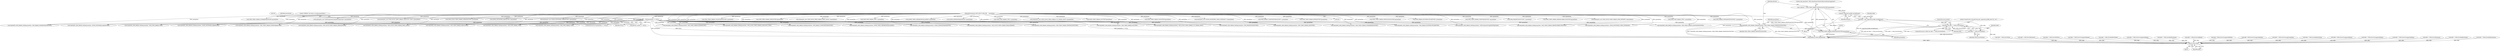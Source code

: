 digraph "0_Android_560ccdb509a7b86186fac0fce1b25bd9a3e6a6e8_5@pointer" {
"1000548" [label="(Call,* pParam = (OMX_VIDEO_PARAM_PROFILELEVELTYPE*)paramData)"];
"1000550" [label="(Call,(OMX_VIDEO_PARAM_PROFILELEVELTYPE*)paramData)"];
"1000544" [label="(Call,VALIDATE_OMX_PARAM_DATA(paramData, OMX_VIDEO_PARAM_PROFILELEVELTYPE))"];
"1000138" [label="(Call,paramData == NULL)"];
"1000109" [label="(MethodParameterIn,OMX_INOUT OMX_PTR     paramData)"];
"1000557" [label="(Call,get_supported_profile_level(pParam))"];
"1000555" [label="(Call,eRet = get_supported_profile_level(pParam))"];
"1000560" [label="(Call,eRet && eRet != OMX_ErrorNoMore)"];
"1001442" [label="(Return,return eRet;)"];
"1000562" [label="(Call,eRet != OMX_ErrorNoMore)"];
"1000586" [label="(Call,(OMX_VIDEO_PARAM_PROFILELEVELTYPE*)paramData)"];
"1000714" [label="(Call,(OMX_PARAM_BUFFERSUPPLIERTYPE*) paramData)"];
"1000139" [label="(Identifier,paramData)"];
"1000115" [label="(Call,eRet = OMX_ErrorNone)"];
"1001285" [label="(Call,eRet = OMX_ErrorHardware)"];
"1001442" [label="(Return,return eRet;)"];
"1000708" [label="(Call,VALIDATE_OMX_PARAM_DATA(paramData, OMX_PARAM_BUFFERSUPPLIERTYPE))"];
"1000325" [label="(Call,(OMX_VIDEO_PARAM_PORTFORMATTYPE *)paramData)"];
"1000694" [label="(Call,(OMX_PRIORITYMGMTTYPE *) paramData)"];
"1000806" [label="(Call,(OMX_VIDEO_PARAM_ERRORCORRECTIONTYPE*)paramData)"];
"1001388" [label="(Call,reinterpret_cast<OMX_QCOM_VIDEO_PARAM_PEAK_BITRATE*>(paramData))"];
"1000549" [label="(Identifier,pParam)"];
"1000556" [label="(Identifier,eRet)"];
"1000564" [label="(Identifier,OMX_ErrorNoMore)"];
"1000557" [label="(Call,get_supported_profile_level(pParam))"];
"1000357" [label="(Call,eRet = OMX_ErrorNoMore)"];
"1001009" [label="(Call,eRet = OMX_ErrorUnsupportedIndex)"];
"1000293" [label="(Call,eRet = OMX_ErrorBadPortIndex)"];
"1001185" [label="(Call,eRet = OMX_ErrorUnsupportedIndex)"];
"1000546" [label="(Identifier,OMX_VIDEO_PARAM_PROFILELEVELTYPE)"];
"1000867" [label="(Call,VALIDATE_OMX_PARAM_DATA(paramData, OMXComponentCapabilityFlagsType))"];
"1000800" [label="(Call,VALIDATE_OMX_PARAM_DATA(paramData, OMX_VIDEO_PARAM_ERRORCORRECTIONTYPE))"];
"1000626" [label="(Call,(OMX_PORT_PARAM_TYPE *) paramData)"];
"1001416" [label="(Call,VALIDATE_OMX_PARAM_DATA(paramData, QOMX_EXTNINDEX_VIDEO_INITIALQP))"];
"1000402" [label="(Call,eRet = OMX_ErrorBadPortIndex)"];
"1000159" [label="(Call,(OMX_PARAM_PORTDEFINITIONTYPE *) paramData)"];
"1000760" [label="(Call,VALIDATE_OMX_PARAM_DATA(paramData, OMX_VIDEO_PARAM_QUANTIZATIONTYPE))"];
"1000545" [label="(Identifier,paramData)"];
"1001121" [label="(Call,eRet = OMX_ErrorUndefined)"];
"1000841" [label="(Call,(OMX_VIDEO_PARAM_INTRAREFRESHTYPE*)paramData)"];
"1000649" [label="(Call,VALIDATE_OMX_PARAM_DATA(paramData, OMX_PARAM_COMPONENTROLETYPE))"];
"1000643" [label="(Call,eRet =OMX_ErrorUnsupportedIndex)"];
"1001291" [label="(Call,VALIDATE_OMX_PARAM_DATA(paramData, QOMX_VIDEO_HIERARCHICALLAYERS))"];
"1000560" [label="(Call,eRet && eRet != OMX_ErrorNoMore)"];
"1000926" [label="(Call,VALIDATE_OMX_PARAM_DATA(paramData, QOMX_INDEXEXTRADATATYPE))"];
"1000110" [label="(Block,)"];
"1001443" [label="(Identifier,eRet)"];
"1000873" [label="(Call,reinterpret_cast<OMXComponentCapabilityFlagsType*>(paramData))"];
"1000580" [label="(Call,VALIDATE_OMX_PARAM_DATA(paramData, OMX_VIDEO_PARAM_PROFILELEVELTYPE))"];
"1001142" [label="(Call,reinterpret_cast<OMX_QCOM_VIDEO_PARAM_LTRCOUNT_TYPE*>(paramData))"];
"1000153" [label="(Call,VALIDATE_OMX_PARAM_DATA(paramData, OMX_PARAM_PORTDEFINITIONTYPE))"];
"1000786" [label="(Call,(OMX_QCOM_VIDEO_PARAM_QPRANGETYPE*) paramData)"];
"1001071" [label="(Call,(QOMX_EXTNINDEX_RANGETYPE *)paramData)"];
"1001063" [label="(Call,VALIDATE_OMX_PARAM_DATA(paramData, QOMX_EXTNINDEX_RANGETYPE))"];
"1000559" [label="(ControlStructure,if (eRet && eRet != OMX_ErrorNoMore))"];
"1001438" [label="(Call,eRet =OMX_ErrorUnsupportedIndex)"];
"1001162" [label="(Call,reinterpret_cast<QOMX_EXTNINDEX_PARAMTYPE*>(paramData))"];
"1000620" [label="(Call,VALIDATE_OMX_PARAM_DATA(paramData, OMX_PORT_PARAM_TYPE))"];
"1000109" [label="(MethodParameterIn,OMX_INOUT OMX_PTR     paramData)"];
"1000577" [label="(ControlStructure,break;)"];
"1000561" [label="(Identifier,eRet)"];
"1000563" [label="(Identifier,eRet)"];
"1000137" [label="(ControlStructure,if (paramData == NULL))"];
"1001154" [label="(Call,VALIDATE_OMX_PARAM_DATA(paramData, QOMX_EXTNINDEX_PARAMTYPE))"];
"1001128" [label="(Call,eRet = OMX_ErrorUnsupportedIndex)"];
"1000319" [label="(Call,VALIDATE_OMX_PARAM_DATA(paramData, OMX_VIDEO_PARAM_PORTFORMATTYPE))"];
"1000780" [label="(Call,VALIDATE_OMX_PARAM_DATA(paramData, OMX_QCOM_VIDEO_PARAM_QPRANGETYPE))"];
"1000552" [label="(Identifier,paramData)"];
"1000555" [label="(Call,eRet = get_supported_profile_level(pParam))"];
"1000548" [label="(Call,* pParam = (OMX_VIDEO_PARAM_PROFILELEVELTYPE*)paramData)"];
"1001311" [label="(Call,VALIDATE_OMX_PARAM_DATA(paramData, OMX_QCOM_VIDEO_PARAM_PERF_LEVEL))"];
"1000558" [label="(Identifier,pParam)"];
"1000444" [label="(Call,VALIDATE_OMX_PARAM_DATA(paramData, OMX_VIDEO_PARAM_MPEG4TYPE))"];
"1000600" [label="(Call,VALIDATE_OMX_PARAM_DATA(paramData, OMX_PORT_PARAM_TYPE))"];
"1000299" [label="(Call,VALIDATE_OMX_PARAM_DATA(paramData, OMX_PORT_PARAM_TYPE))"];
"1000766" [label="(Call,(OMX_VIDEO_PARAM_QUANTIZATIONTYPE*) paramData)"];
"1000408" [label="(Call,VALIDATE_OMX_PARAM_DATA(paramData, OMX_VIDEO_PARAM_BITRATETYPE))"];
"1000140" [label="(Identifier,NULL)"];
"1000543" [label="(Block,)"];
"1000450" [label="(Call,(OMX_VIDEO_PARAM_MPEG4TYPE*)paramData)"];
"1001318" [label="(Call,reinterpret_cast<OMX_QCOM_VIDEO_PARAM_PERF_LEVEL*>(paramData))"];
"1001134" [label="(Call,VALIDATE_OMX_PARAM_DATA(paramData, OMX_QCOM_VIDEO_PARAM_LTRCOUNT_TYPE))"];
"1001166" [label="(Call,pParam->pData == NULL)"];
"1000438" [label="(Call,eRet = OMX_ErrorBadPortIndex)"];
"1000971" [label="(Call,eRet =OMX_ErrorUnsupportedIndex)"];
"1000550" [label="(Call,(OMX_VIDEO_PARAM_PROFILELEVELTYPE*)paramData)"];
"1000544" [label="(Call,VALIDATE_OMX_PARAM_DATA(paramData, OMX_VIDEO_PARAM_PROFILELEVELTYPE))"];
"1000305" [label="(Call,(OMX_PORT_PARAM_TYPE *) paramData)"];
"1000138" [label="(Call,paramData == NULL)"];
"1001047" [label="(Call,eRet = OMX_ErrorUnsupportedIndex)"];
"1001057" [label="(Call,eRet = OMX_ErrorUnsupportedIndex)"];
"1000566" [label="(Literal,\"Invalid entry returned from get_supported_profile_level %u, %u\")"];
"1001444" [label="(MethodReturn,OMX_ERRORTYPE)"];
"1001381" [label="(Call,VALIDATE_OMX_PARAM_DATA(paramData, OMX_QCOM_VIDEO_PARAM_PEAK_BITRATE))"];
"1001297" [label="(Call,(QOMX_VIDEO_HIERARCHICALLAYERS*) paramData)"];
"1000934" [label="(Call,(QOMX_INDEXEXTRADATATYPE *)paramData)"];
"1000484" [label="(Call,VALIDATE_OMX_PARAM_DATA(paramData, OMX_VIDEO_PARAM_AVCTYPE))"];
"1000606" [label="(Call,(OMX_PORT_PARAM_TYPE *) paramData)"];
"1001353" [label="(Call,reinterpret_cast<OMX_QCOM_VIDEO_PARAM_VUI_TIMING_INFO*>(paramData))"];
"1000554" [label="(Literal,\"get_parameter: OMX_IndexParamVideoProfileLevelQuerySupported\")"];
"1000490" [label="(Call,(OMX_VIDEO_PARAM_AVCTYPE*)paramData)"];
"1001265" [label="(Call,eRet = OMX_ErrorHardware)"];
"1001346" [label="(Call,VALIDATE_OMX_PARAM_DATA(paramData, OMX_QCOM_VIDEO_PARAM_VUI_TIMING_INFO))"];
"1000562" [label="(Call,eRet != OMX_ErrorNoMore)"];
"1000688" [label="(Call,VALIDATE_OMX_PARAM_DATA(paramData, OMX_PRIORITYMGMTTYPE))"];
"1000470" [label="(Call,(OMX_VIDEO_PARAM_H263TYPE*)paramData)"];
"1000464" [label="(Call,VALIDATE_OMX_PARAM_DATA(paramData, OMX_VIDEO_PARAM_H263TYPE))"];
"1001422" [label="(Call,reinterpret_cast<QOMX_EXTNINDEX_VIDEO_INITIALQP *>(paramData))"];
"1000143" [label="(Literal,\"ERROR: Get Param in Invalid paramData\")"];
"1000754" [label="(Call,eRet = OMX_ErrorBadPortIndex)"];
"1001174" [label="(Call,eRet = OMX_ErrorBadParameter)"];
"1000835" [label="(Call,VALIDATE_OMX_PARAM_DATA(paramData, OMX_VIDEO_PARAM_INTRAREFRESHTYPE))"];
"1000655" [label="(Call,(OMX_PARAM_COMPONENTROLETYPE *) paramData)"];
"1000414" [label="(Call,(OMX_VIDEO_PARAM_BITRATETYPE*)paramData)"];
"1000548" -> "1000543"  [label="AST: "];
"1000548" -> "1000550"  [label="CFG: "];
"1000549" -> "1000548"  [label="AST: "];
"1000550" -> "1000548"  [label="AST: "];
"1000554" -> "1000548"  [label="CFG: "];
"1000548" -> "1001444"  [label="DDG: (OMX_VIDEO_PARAM_PROFILELEVELTYPE*)paramData"];
"1000550" -> "1000548"  [label="DDG: paramData"];
"1000548" -> "1000557"  [label="DDG: pParam"];
"1000550" -> "1000552"  [label="CFG: "];
"1000551" -> "1000550"  [label="AST: "];
"1000552" -> "1000550"  [label="AST: "];
"1000550" -> "1001444"  [label="DDG: paramData"];
"1000544" -> "1000550"  [label="DDG: paramData"];
"1000109" -> "1000550"  [label="DDG: paramData"];
"1000544" -> "1000543"  [label="AST: "];
"1000544" -> "1000546"  [label="CFG: "];
"1000545" -> "1000544"  [label="AST: "];
"1000546" -> "1000544"  [label="AST: "];
"1000549" -> "1000544"  [label="CFG: "];
"1000544" -> "1001444"  [label="DDG: OMX_VIDEO_PARAM_PROFILELEVELTYPE"];
"1000544" -> "1001444"  [label="DDG: VALIDATE_OMX_PARAM_DATA(paramData, OMX_VIDEO_PARAM_PROFILELEVELTYPE)"];
"1000138" -> "1000544"  [label="DDG: paramData"];
"1000109" -> "1000544"  [label="DDG: paramData"];
"1000138" -> "1000137"  [label="AST: "];
"1000138" -> "1000140"  [label="CFG: "];
"1000139" -> "1000138"  [label="AST: "];
"1000140" -> "1000138"  [label="AST: "];
"1000143" -> "1000138"  [label="CFG: "];
"1000148" -> "1000138"  [label="CFG: "];
"1000138" -> "1001444"  [label="DDG: paramData"];
"1000138" -> "1001444"  [label="DDG: NULL"];
"1000138" -> "1001444"  [label="DDG: paramData == NULL"];
"1000109" -> "1000138"  [label="DDG: paramData"];
"1000138" -> "1000153"  [label="DDG: paramData"];
"1000138" -> "1000299"  [label="DDG: paramData"];
"1000138" -> "1000319"  [label="DDG: paramData"];
"1000138" -> "1000408"  [label="DDG: paramData"];
"1000138" -> "1000444"  [label="DDG: paramData"];
"1000138" -> "1000464"  [label="DDG: paramData"];
"1000138" -> "1000484"  [label="DDG: paramData"];
"1000138" -> "1000580"  [label="DDG: paramData"];
"1000138" -> "1000600"  [label="DDG: paramData"];
"1000138" -> "1000620"  [label="DDG: paramData"];
"1000138" -> "1000649"  [label="DDG: paramData"];
"1000138" -> "1000688"  [label="DDG: paramData"];
"1000138" -> "1000708"  [label="DDG: paramData"];
"1000138" -> "1000760"  [label="DDG: paramData"];
"1000138" -> "1000780"  [label="DDG: paramData"];
"1000138" -> "1000800"  [label="DDG: paramData"];
"1000138" -> "1000835"  [label="DDG: paramData"];
"1000138" -> "1000867"  [label="DDG: paramData"];
"1000138" -> "1000926"  [label="DDG: paramData"];
"1000138" -> "1001063"  [label="DDG: paramData"];
"1000138" -> "1001134"  [label="DDG: paramData"];
"1000138" -> "1001154"  [label="DDG: paramData"];
"1000138" -> "1001166"  [label="DDG: NULL"];
"1000138" -> "1001291"  [label="DDG: paramData"];
"1000138" -> "1001311"  [label="DDG: paramData"];
"1000138" -> "1001346"  [label="DDG: paramData"];
"1000138" -> "1001381"  [label="DDG: paramData"];
"1000138" -> "1001416"  [label="DDG: paramData"];
"1000109" -> "1000106"  [label="AST: "];
"1000109" -> "1001444"  [label="DDG: paramData"];
"1000109" -> "1000153"  [label="DDG: paramData"];
"1000109" -> "1000159"  [label="DDG: paramData"];
"1000109" -> "1000299"  [label="DDG: paramData"];
"1000109" -> "1000305"  [label="DDG: paramData"];
"1000109" -> "1000319"  [label="DDG: paramData"];
"1000109" -> "1000325"  [label="DDG: paramData"];
"1000109" -> "1000408"  [label="DDG: paramData"];
"1000109" -> "1000414"  [label="DDG: paramData"];
"1000109" -> "1000444"  [label="DDG: paramData"];
"1000109" -> "1000450"  [label="DDG: paramData"];
"1000109" -> "1000464"  [label="DDG: paramData"];
"1000109" -> "1000470"  [label="DDG: paramData"];
"1000109" -> "1000484"  [label="DDG: paramData"];
"1000109" -> "1000490"  [label="DDG: paramData"];
"1000109" -> "1000580"  [label="DDG: paramData"];
"1000109" -> "1000586"  [label="DDG: paramData"];
"1000109" -> "1000600"  [label="DDG: paramData"];
"1000109" -> "1000606"  [label="DDG: paramData"];
"1000109" -> "1000620"  [label="DDG: paramData"];
"1000109" -> "1000626"  [label="DDG: paramData"];
"1000109" -> "1000649"  [label="DDG: paramData"];
"1000109" -> "1000655"  [label="DDG: paramData"];
"1000109" -> "1000688"  [label="DDG: paramData"];
"1000109" -> "1000694"  [label="DDG: paramData"];
"1000109" -> "1000708"  [label="DDG: paramData"];
"1000109" -> "1000714"  [label="DDG: paramData"];
"1000109" -> "1000760"  [label="DDG: paramData"];
"1000109" -> "1000766"  [label="DDG: paramData"];
"1000109" -> "1000780"  [label="DDG: paramData"];
"1000109" -> "1000786"  [label="DDG: paramData"];
"1000109" -> "1000800"  [label="DDG: paramData"];
"1000109" -> "1000806"  [label="DDG: paramData"];
"1000109" -> "1000835"  [label="DDG: paramData"];
"1000109" -> "1000841"  [label="DDG: paramData"];
"1000109" -> "1000867"  [label="DDG: paramData"];
"1000109" -> "1000873"  [label="DDG: paramData"];
"1000109" -> "1000926"  [label="DDG: paramData"];
"1000109" -> "1000934"  [label="DDG: paramData"];
"1000109" -> "1001063"  [label="DDG: paramData"];
"1000109" -> "1001071"  [label="DDG: paramData"];
"1000109" -> "1001134"  [label="DDG: paramData"];
"1000109" -> "1001142"  [label="DDG: paramData"];
"1000109" -> "1001154"  [label="DDG: paramData"];
"1000109" -> "1001162"  [label="DDG: paramData"];
"1000109" -> "1001291"  [label="DDG: paramData"];
"1000109" -> "1001297"  [label="DDG: paramData"];
"1000109" -> "1001311"  [label="DDG: paramData"];
"1000109" -> "1001318"  [label="DDG: paramData"];
"1000109" -> "1001346"  [label="DDG: paramData"];
"1000109" -> "1001353"  [label="DDG: paramData"];
"1000109" -> "1001381"  [label="DDG: paramData"];
"1000109" -> "1001388"  [label="DDG: paramData"];
"1000109" -> "1001416"  [label="DDG: paramData"];
"1000109" -> "1001422"  [label="DDG: paramData"];
"1000557" -> "1000555"  [label="AST: "];
"1000557" -> "1000558"  [label="CFG: "];
"1000558" -> "1000557"  [label="AST: "];
"1000555" -> "1000557"  [label="CFG: "];
"1000557" -> "1001444"  [label="DDG: pParam"];
"1000557" -> "1000555"  [label="DDG: pParam"];
"1000555" -> "1000543"  [label="AST: "];
"1000556" -> "1000555"  [label="AST: "];
"1000561" -> "1000555"  [label="CFG: "];
"1000555" -> "1001444"  [label="DDG: get_supported_profile_level(pParam)"];
"1000555" -> "1000560"  [label="DDG: eRet"];
"1000555" -> "1000562"  [label="DDG: eRet"];
"1000560" -> "1000559"  [label="AST: "];
"1000560" -> "1000561"  [label="CFG: "];
"1000560" -> "1000562"  [label="CFG: "];
"1000561" -> "1000560"  [label="AST: "];
"1000562" -> "1000560"  [label="AST: "];
"1000566" -> "1000560"  [label="CFG: "];
"1000577" -> "1000560"  [label="CFG: "];
"1000560" -> "1001444"  [label="DDG: eRet && eRet != OMX_ErrorNoMore"];
"1000560" -> "1001444"  [label="DDG: eRet != OMX_ErrorNoMore"];
"1000560" -> "1001444"  [label="DDG: eRet"];
"1000562" -> "1000560"  [label="DDG: eRet"];
"1000562" -> "1000560"  [label="DDG: OMX_ErrorNoMore"];
"1000560" -> "1001442"  [label="DDG: eRet"];
"1001442" -> "1000110"  [label="AST: "];
"1001442" -> "1001443"  [label="CFG: "];
"1001443" -> "1001442"  [label="AST: "];
"1001444" -> "1001442"  [label="CFG: "];
"1001442" -> "1001444"  [label="DDG: <RET>"];
"1001443" -> "1001442"  [label="DDG: eRet"];
"1001438" -> "1001442"  [label="DDG: eRet"];
"1000971" -> "1001442"  [label="DDG: eRet"];
"1001174" -> "1001442"  [label="DDG: eRet"];
"1001047" -> "1001442"  [label="DDG: eRet"];
"1000754" -> "1001442"  [label="DDG: eRet"];
"1000115" -> "1001442"  [label="DDG: eRet"];
"1001185" -> "1001442"  [label="DDG: eRet"];
"1001265" -> "1001442"  [label="DDG: eRet"];
"1001128" -> "1001442"  [label="DDG: eRet"];
"1000293" -> "1001442"  [label="DDG: eRet"];
"1001057" -> "1001442"  [label="DDG: eRet"];
"1000643" -> "1001442"  [label="DDG: eRet"];
"1001121" -> "1001442"  [label="DDG: eRet"];
"1000402" -> "1001442"  [label="DDG: eRet"];
"1001285" -> "1001442"  [label="DDG: eRet"];
"1000357" -> "1001442"  [label="DDG: eRet"];
"1001009" -> "1001442"  [label="DDG: eRet"];
"1000438" -> "1001442"  [label="DDG: eRet"];
"1000562" -> "1000564"  [label="CFG: "];
"1000563" -> "1000562"  [label="AST: "];
"1000564" -> "1000562"  [label="AST: "];
"1000562" -> "1001444"  [label="DDG: OMX_ErrorNoMore"];
}
